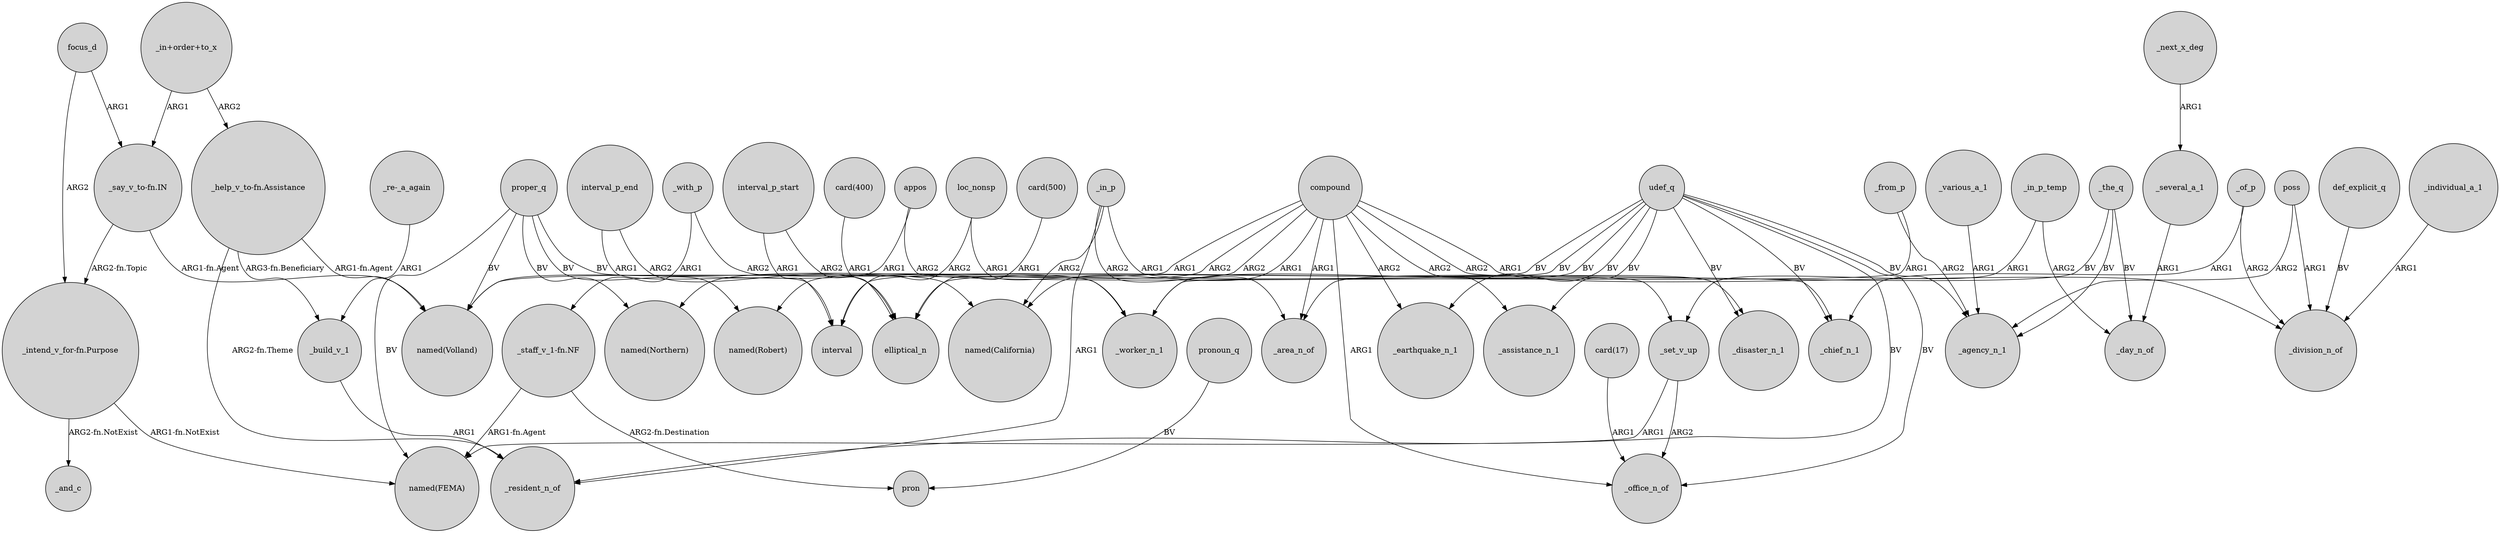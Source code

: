 digraph {
	node [shape=circle style=filled]
	udef_q -> _office_n_of [label=BV]
	_in_p -> "named(California)" [label=ARG2]
	compound -> "named(Volland)" [label=ARG1]
	"_intend_v_for-fn.Purpose" -> "named(FEMA)" [label="ARG1-fn.NotExist"]
	_next_x_deg -> _several_a_1 [label=ARG1]
	_the_q -> _agency_n_1 [label=BV]
	loc_nonsp -> interval [label=ARG2]
	udef_q -> _disaster_n_1 [label=BV]
	compound -> _earthquake_n_1 [label=ARG2]
	udef_q -> elliptical_n [label=BV]
	"card(400)" -> elliptical_n [label=ARG1]
	"_say_v_to-fn.IN" -> "named(Volland)" [label="ARG1-fn.Agent"]
	"_say_v_to-fn.IN" -> "_intend_v_for-fn.Purpose" [label="ARG2-fn.Topic"]
	_with_p -> "_staff_v_1-fn.NF" [label=ARG1]
	"_staff_v_1-fn.NF" -> "named(FEMA)" [label="ARG1-fn.Agent"]
	_various_a_1 -> _agency_n_1 [label=ARG1]
	appos -> _chief_n_1 [label=ARG2]
	loc_nonsp -> _worker_n_1 [label=ARG1]
	_individual_a_1 -> _division_n_of [label=ARG1]
	"_help_v_to-fn.Assistance" -> _resident_n_of [label="ARG2-fn.Theme"]
	udef_q -> _worker_n_1 [label=BV]
	compound -> "named(Robert)" [label=ARG2]
	interval_p_end -> elliptical_n [label=ARG2]
	proper_q -> "named(California)" [label=BV]
	focus_d -> "_intend_v_for-fn.Purpose" [label=ARG2]
	compound -> _office_n_of [label=ARG1]
	_build_v_1 -> _resident_n_of [label=ARG1]
	_set_v_up -> _office_n_of [label=ARG2]
	poss -> _division_n_of [label=ARG1]
	"_in+order+to_x" -> "_say_v_to-fn.IN" [label=ARG1]
	interval_p_start -> elliptical_n [label=ARG2]
	_of_p -> _chief_n_1 [label=ARG1]
	proper_q -> "named(FEMA)" [label=BV]
	"_staff_v_1-fn.NF" -> pron [label="ARG2-fn.Destination"]
	"_intend_v_for-fn.Purpose" -> _and_c [label="ARG2-fn.NotExist"]
	compound -> _disaster_n_1 [label=ARG2]
	"_help_v_to-fn.Assistance" -> "named(Volland)" [label="ARG1-fn.Agent"]
	def_explicit_q -> _division_n_of [label=BV]
	"_help_v_to-fn.Assistance" -> _build_v_1 [label="ARG3-fn.Beneficiary"]
	udef_q -> _resident_n_of [label=BV]
	_the_q -> _day_n_of [label=BV]
	udef_q -> _assistance_n_1 [label=BV]
	_in_p_temp -> _day_n_of [label=ARG2]
	compound -> "named(California)" [label=ARG1]
	pronoun_q -> pron [label=BV]
	_with_p -> _worker_n_1 [label=ARG2]
	proper_q -> "named(Volland)" [label=BV]
	_in_p -> _resident_n_of [label=ARG1]
	interval_p_start -> interval [label=ARG1]
	udef_q -> _chief_n_1 [label=BV]
	_of_p -> _division_n_of [label=ARG2]
	"_re-_a_again" -> _build_v_1 [label=ARG1]
	compound -> _assistance_n_1 [label=ARG2]
	compound -> "named(Northern)" [label=ARG2]
	_in_p_temp -> _set_v_up [label=ARG1]
	proper_q -> "named(Robert)" [label=BV]
	poss -> _agency_n_1 [label=ARG2]
	_the_q -> _area_n_of [label=BV]
	udef_q -> _agency_n_1 [label=BV]
	_from_p -> _agency_n_1 [label=ARG2]
	interval_p_end -> interval [label=ARG1]
	_in_p -> _area_n_of [label=ARG2]
	"_in+order+to_x" -> "_help_v_to-fn.Assistance" [label=ARG2]
	"card(500)" -> elliptical_n [label=ARG1]
	_several_a_1 -> _day_n_of [label=ARG1]
	_set_v_up -> "named(FEMA)" [label=ARG1]
	_from_p -> _worker_n_1 [label=ARG1]
	compound -> _division_n_of [label=ARG1]
	"card(17)" -> _office_n_of [label=ARG1]
	_in_p -> _set_v_up [label=ARG1]
	compound -> _area_n_of [label=ARG1]
	udef_q -> interval [label=BV]
	proper_q -> "named(Northern)" [label=BV]
	focus_d -> "_say_v_to-fn.IN" [label=ARG1]
	udef_q -> _earthquake_n_1 [label=BV]
	appos -> "named(Volland)" [label=ARG1]
}

